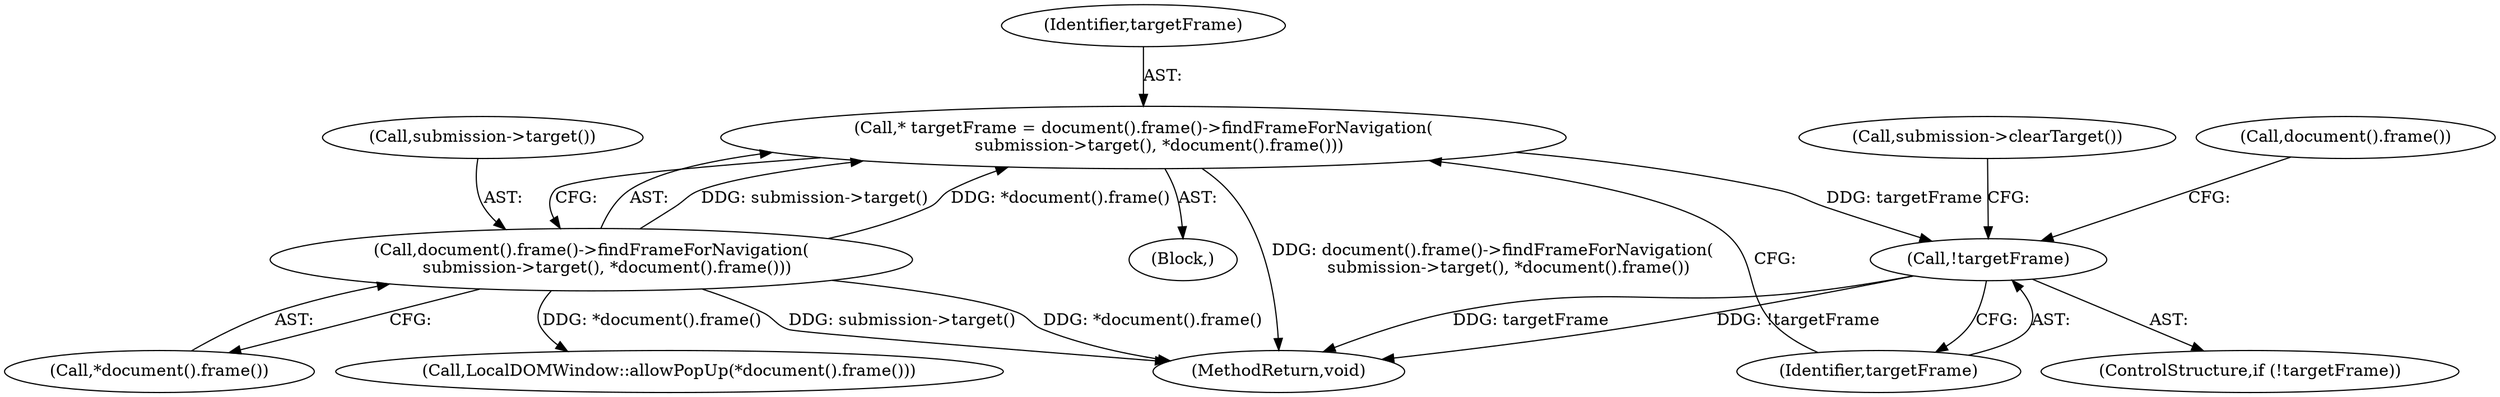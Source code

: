 digraph "0_Chrome_4ac4aff49c4c539bce6d8a0d8800c01324bb6bc0@pointer" {
"1000146" [label="(Call,* targetFrame = document().frame()->findFrameForNavigation(\n      submission->target(), *document().frame()))"];
"1000148" [label="(Call,document().frame()->findFrameForNavigation(\n      submission->target(), *document().frame()))"];
"1000153" [label="(Call,!targetFrame)"];
"1000154" [label="(Identifier,targetFrame)"];
"1000161" [label="(Call,document().frame())"];
"1000148" [label="(Call,document().frame()->findFrameForNavigation(\n      submission->target(), *document().frame()))"];
"1000153" [label="(Call,!targetFrame)"];
"1000170" [label="(Call,submission->clearTarget())"];
"1000150" [label="(Call,*document().frame())"];
"1000147" [label="(Identifier,targetFrame)"];
"1000159" [label="(Call,LocalDOMWindow::allowPopUp(*document().frame()))"];
"1000152" [label="(ControlStructure,if (!targetFrame))"];
"1000102" [label="(Block,)"];
"1000202" [label="(MethodReturn,void)"];
"1000149" [label="(Call,submission->target())"];
"1000146" [label="(Call,* targetFrame = document().frame()->findFrameForNavigation(\n      submission->target(), *document().frame()))"];
"1000146" -> "1000102"  [label="AST: "];
"1000146" -> "1000148"  [label="CFG: "];
"1000147" -> "1000146"  [label="AST: "];
"1000148" -> "1000146"  [label="AST: "];
"1000154" -> "1000146"  [label="CFG: "];
"1000146" -> "1000202"  [label="DDG: document().frame()->findFrameForNavigation(\n      submission->target(), *document().frame())"];
"1000148" -> "1000146"  [label="DDG: submission->target()"];
"1000148" -> "1000146"  [label="DDG: *document().frame()"];
"1000146" -> "1000153"  [label="DDG: targetFrame"];
"1000148" -> "1000150"  [label="CFG: "];
"1000149" -> "1000148"  [label="AST: "];
"1000150" -> "1000148"  [label="AST: "];
"1000148" -> "1000202"  [label="DDG: submission->target()"];
"1000148" -> "1000202"  [label="DDG: *document().frame()"];
"1000148" -> "1000159"  [label="DDG: *document().frame()"];
"1000153" -> "1000152"  [label="AST: "];
"1000153" -> "1000154"  [label="CFG: "];
"1000154" -> "1000153"  [label="AST: "];
"1000161" -> "1000153"  [label="CFG: "];
"1000170" -> "1000153"  [label="CFG: "];
"1000153" -> "1000202"  [label="DDG: !targetFrame"];
"1000153" -> "1000202"  [label="DDG: targetFrame"];
}
